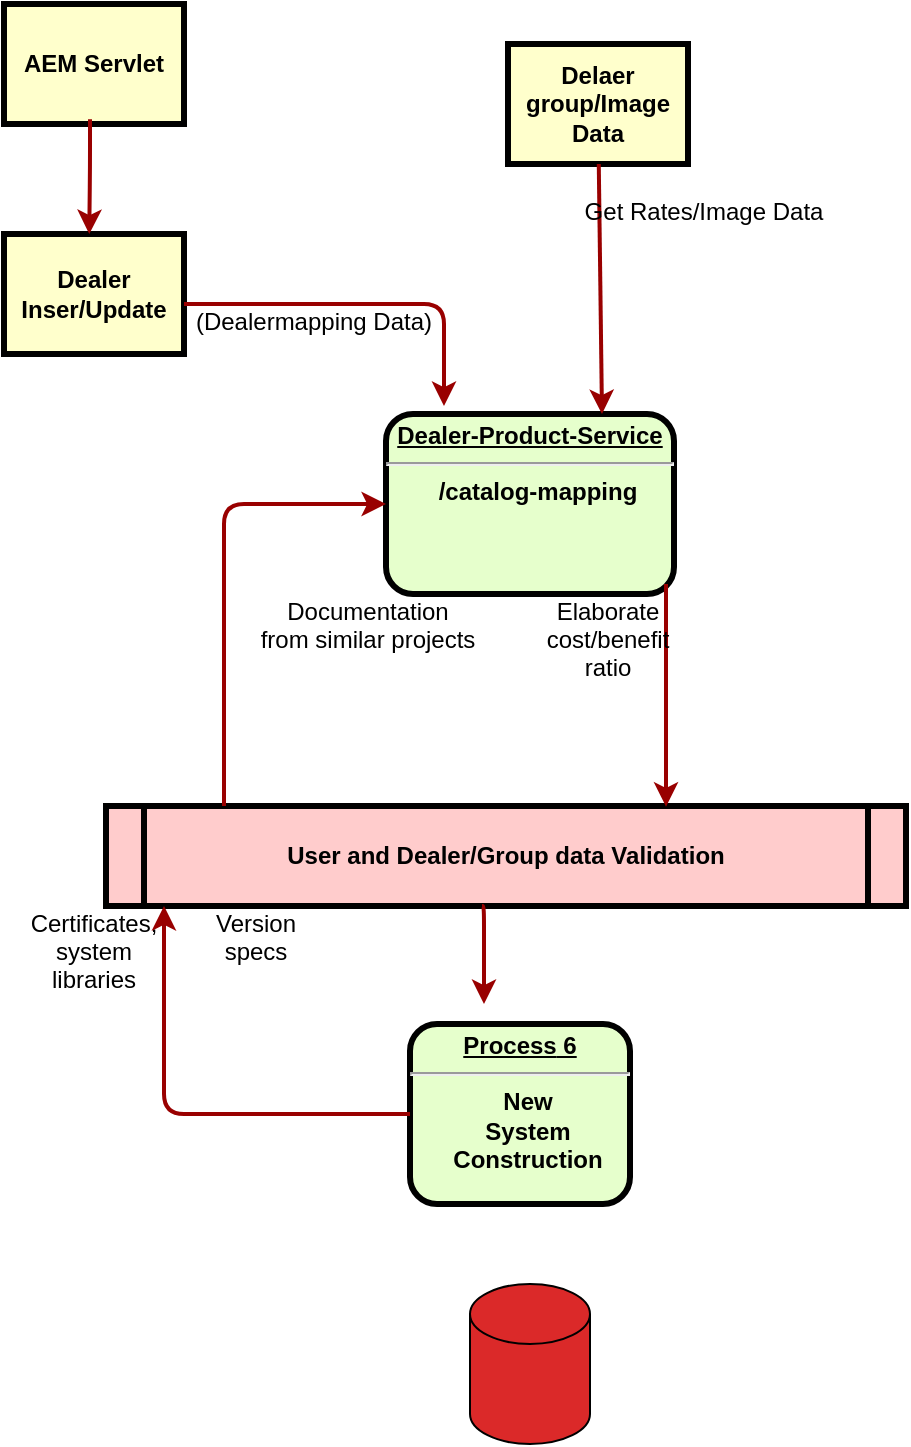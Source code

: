 <mxfile version="26.0.14">
  <diagram name="Page-1" id="c7558073-3199-34d8-9f00-42111426c3f3">
    <mxGraphModel dx="794" dy="412" grid="1" gridSize="10" guides="1" tooltips="1" connect="1" arrows="1" fold="1" page="1" pageScale="1" pageWidth="826" pageHeight="1169" background="none" math="0" shadow="0">
      <root>
        <mxCell id="0" />
        <mxCell id="1" parent="0" />
        <mxCell id="2" value="&lt;p style=&quot;margin: 0px; margin-top: 4px; text-align: center; text-decoration: underline;&quot;&gt;&lt;strong&gt;Dealer-Product-Service&lt;/strong&gt;&lt;/p&gt;&lt;hr&gt;&lt;p style=&quot;margin: 0px; margin-left: 8px;&quot;&gt;/&lt;b style=&quot;background-color: transparent; color: light-dark(rgb(0, 0, 0), rgb(255, 255, 255));&quot;&gt;&lt;span style=&quot;line-height: 115%; font-family: Aptos, sans-serif;&quot;&gt;&lt;font&gt;catalog-mapping&lt;/font&gt;&lt;/span&gt;&lt;/b&gt;&lt;/p&gt;" style="verticalAlign=middle;align=center;overflow=fill;fontSize=12;fontFamily=Helvetica;html=1;rounded=1;fontStyle=1;strokeWidth=3;fillColor=#E6FFCC" parent="1" vertex="1">
          <mxGeometry x="341" y="215" width="144" height="90" as="geometry" />
        </mxCell>
        <mxCell id="3" value="Delaer group/Image Data" style="whiteSpace=wrap;align=center;verticalAlign=middle;fontStyle=1;strokeWidth=3;fillColor=#FFFFCC" parent="1" vertex="1">
          <mxGeometry x="402" y="30" width="90" height="60" as="geometry" />
        </mxCell>
        <mxCell id="4" value="Dealer Inser/Update" style="whiteSpace=wrap;align=center;verticalAlign=middle;fontStyle=1;strokeWidth=3;fillColor=#FFFFCC" parent="1" vertex="1">
          <mxGeometry x="150" y="125" width="90" height="60" as="geometry" />
        </mxCell>
        <mxCell id="5" value="User and Dealer/Group data Validation" style="shape=process;whiteSpace=wrap;align=center;verticalAlign=middle;size=0.048;fontStyle=1;strokeWidth=3;fillColor=#FFCCCC" parent="1" vertex="1">
          <mxGeometry x="201.0" y="411" width="400" height="50" as="geometry" />
        </mxCell>
        <mxCell id="10" value="&lt;p style=&quot;margin: 0px; margin-top: 4px; text-align: center; text-decoration: underline;&quot;&gt;&lt;strong&gt;&lt;strong&gt;Process&lt;/strong&gt; 6&lt;br /&gt;&lt;/strong&gt;&lt;/p&gt;&lt;hr /&gt;&lt;p style=&quot;margin: 0px; margin-left: 8px;&quot;&gt;New&lt;/p&gt;&lt;p style=&quot;margin: 0px; margin-left: 8px;&quot;&gt;System&lt;/p&gt;&lt;p style=&quot;margin: 0px; margin-left: 8px;&quot;&gt;Construction&lt;/p&gt;" style="verticalAlign=middle;align=center;overflow=fill;fontSize=12;fontFamily=Helvetica;html=1;rounded=1;fontStyle=1;strokeWidth=3;fillColor=#E6FFCC" parent="1" vertex="1">
          <mxGeometry x="353.0" y="520" width="110" height="90" as="geometry" />
        </mxCell>
        <mxCell id="36" value="" style="edgeStyle=none;noEdgeStyle=1;strokeColor=#990000;strokeWidth=2;entryX=0.75;entryY=0;entryDx=0;entryDy=0;" parent="1" source="3" target="2" edge="1">
          <mxGeometry width="100" height="100" relative="1" as="geometry">
            <mxPoint x="151" y="214" as="sourcePoint" />
            <mxPoint x="447" y="210" as="targetPoint" />
          </mxGeometry>
        </mxCell>
        <mxCell id="37" value="" style="edgeStyle=none;noEdgeStyle=1;strokeColor=#990000;strokeWidth=2;" parent="1" edge="1">
          <mxGeometry width="100" height="100" relative="1" as="geometry">
            <mxPoint x="240" y="160" as="sourcePoint" />
            <mxPoint x="370" y="211" as="targetPoint" />
            <Array as="points">
              <mxPoint x="370" y="160" />
            </Array>
          </mxGeometry>
        </mxCell>
        <mxCell id="52" value="(Dealermapping Data)" style="text;spacingTop=-5;align=center" parent="1" vertex="1">
          <mxGeometry x="290" y="160" width="30" height="20" as="geometry" />
        </mxCell>
        <mxCell id="53" value="Get Rates/Image Data" style="text;spacingTop=-5;align=center" parent="1" vertex="1">
          <mxGeometry x="485" y="105" width="30" height="20" as="geometry" />
        </mxCell>
        <mxCell id="54" value="Documentation&#xa;from similar projects" style="text;spacingTop=-5;align=center" parent="1" vertex="1">
          <mxGeometry x="317" y="305" width="30" height="20" as="geometry" />
        </mxCell>
        <mxCell id="55" value="" style="edgeStyle=elbowEdgeStyle;elbow=horizontal;strokeColor=#990000;strokeWidth=2" parent="1" source="5" target="2" edge="1">
          <mxGeometry width="100" height="100" relative="1" as="geometry">
            <mxPoint x="50" y="530" as="sourcePoint" />
            <mxPoint x="150" y="430" as="targetPoint" />
            <Array as="points">
              <mxPoint x="260" y="370" />
            </Array>
          </mxGeometry>
        </mxCell>
        <mxCell id="56" value="" style="edgeStyle=elbowEdgeStyle;elbow=horizontal;strokeColor=#990000;strokeWidth=2;entryX=0.701;entryY=0.007;entryDx=0;entryDy=0;entryPerimeter=0;" parent="1" target="5" edge="1">
          <mxGeometry width="100" height="100" relative="1" as="geometry">
            <mxPoint x="481" y="300" as="sourcePoint" />
            <mxPoint x="481" y="400" as="targetPoint" />
            <Array as="points">
              <mxPoint x="481" y="359" />
            </Array>
          </mxGeometry>
        </mxCell>
        <mxCell id="57" value="Elaborate&#xa;cost/benefit&#xa;ratio" style="text;spacingTop=-5;align=center" parent="1" vertex="1">
          <mxGeometry x="437" y="305" width="30" height="20" as="geometry" />
        </mxCell>
        <mxCell id="90" value="Version&#xa;specs" style="text;spacingTop=-5;align=center" parent="1" vertex="1">
          <mxGeometry x="261" y="461" width="30" height="20" as="geometry" />
        </mxCell>
        <mxCell id="91" value="Certificates,&#xa;system&#xa;libraries" style="text;spacingTop=-5;align=center" parent="1" vertex="1">
          <mxGeometry x="180" y="461.0" width="30" height="20" as="geometry" />
        </mxCell>
        <mxCell id="92" value="" style="edgeStyle=elbowEdgeStyle;elbow=horizontal;strokeColor=#990000;strokeWidth=2" parent="1" edge="1">
          <mxGeometry width="100" height="100" relative="1" as="geometry">
            <mxPoint x="389" y="461" as="sourcePoint" />
            <mxPoint x="390" y="510" as="targetPoint" />
            <Array as="points">
              <mxPoint x="390" y="490" />
            </Array>
          </mxGeometry>
        </mxCell>
        <mxCell id="93" value="" style="edgeStyle=elbowEdgeStyle;elbow=horizontal;strokeColor=#990000;strokeWidth=2" parent="1" source="10" target="5" edge="1">
          <mxGeometry width="100" height="100" relative="1" as="geometry">
            <mxPoint x="40" y="510" as="sourcePoint" />
            <mxPoint x="140" y="410" as="targetPoint" />
            <Array as="points">
              <mxPoint x="230" y="470" />
            </Array>
          </mxGeometry>
        </mxCell>
        <mxCell id="Sqqw_Ag6Yz8gYUWAP3A--96" value="AEM Servlet" style="whiteSpace=wrap;align=center;verticalAlign=middle;fontStyle=1;strokeWidth=3;fillColor=#FFFFCC" vertex="1" parent="1">
          <mxGeometry x="150" y="10" width="90" height="60" as="geometry" />
        </mxCell>
        <mxCell id="Sqqw_Ag6Yz8gYUWAP3A--97" value="" style="edgeStyle=none;noEdgeStyle=1;strokeColor=#990000;strokeWidth=2;entryX=0.607;entryY=0.039;entryDx=0;entryDy=0;entryPerimeter=0;" edge="1" parent="1">
          <mxGeometry width="100" height="100" relative="1" as="geometry">
            <mxPoint x="193" y="67.66" as="sourcePoint" />
            <mxPoint x="192.63" y="125.0" as="targetPoint" />
            <Array as="points">
              <mxPoint x="193" y="91.66" />
            </Array>
          </mxGeometry>
        </mxCell>
        <mxCell id="Sqqw_Ag6Yz8gYUWAP3A--103" value="" style="shape=cylinder3;whiteSpace=wrap;html=1;boundedLbl=1;backgroundOutline=1;size=15;fillColor=light-dark(#db2929, #ededed);" vertex="1" parent="1">
          <mxGeometry x="383" y="650" width="60" height="80" as="geometry" />
        </mxCell>
      </root>
    </mxGraphModel>
  </diagram>
</mxfile>
